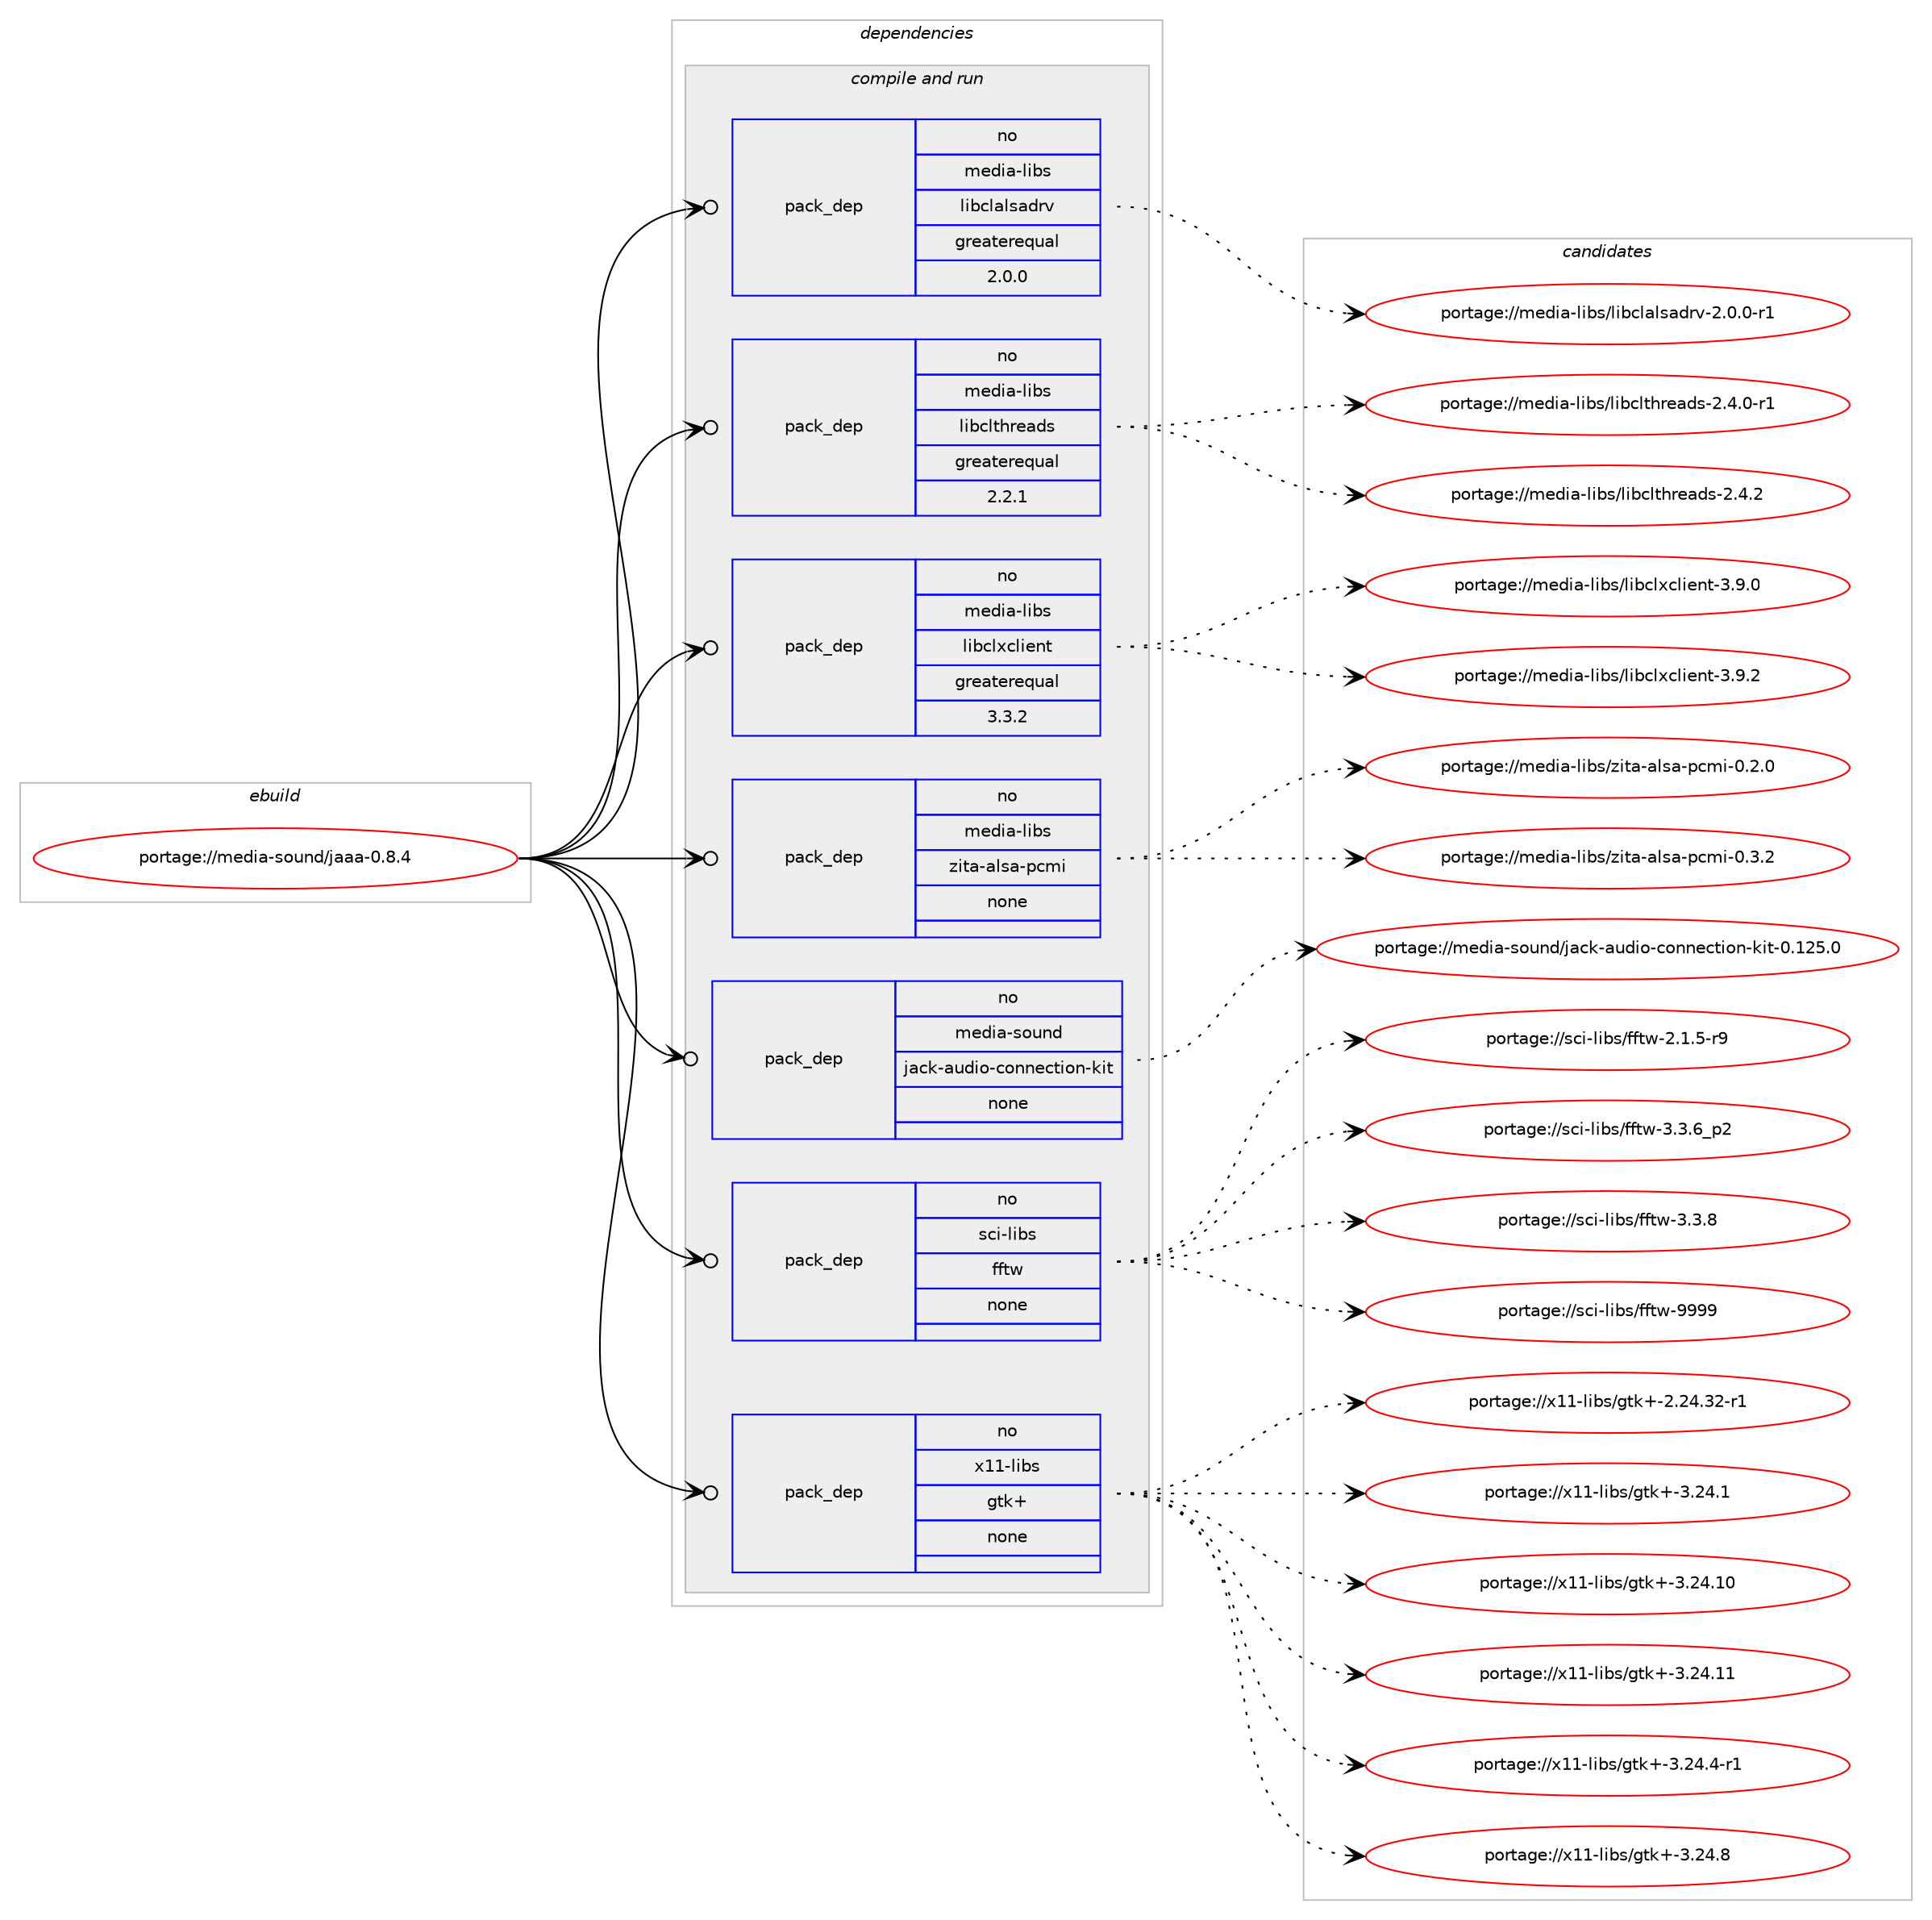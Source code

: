 digraph prolog {

# *************
# Graph options
# *************

newrank=true;
concentrate=true;
compound=true;
graph [rankdir=LR,fontname=Helvetica,fontsize=10,ranksep=1.5];#, ranksep=2.5, nodesep=0.2];
edge  [arrowhead=vee];
node  [fontname=Helvetica,fontsize=10];

# **********
# The ebuild
# **********

subgraph cluster_leftcol {
color=gray;
rank=same;
label=<<i>ebuild</i>>;
id [label="portage://media-sound/jaaa-0.8.4", color=red, width=4, href="../media-sound/jaaa-0.8.4.svg"];
}

# ****************
# The dependencies
# ****************

subgraph cluster_midcol {
color=gray;
label=<<i>dependencies</i>>;
subgraph cluster_compile {
fillcolor="#eeeeee";
style=filled;
label=<<i>compile</i>>;
}
subgraph cluster_compileandrun {
fillcolor="#eeeeee";
style=filled;
label=<<i>compile and run</i>>;
subgraph pack244255 {
dependency332242 [label=<<TABLE BORDER="0" CELLBORDER="1" CELLSPACING="0" CELLPADDING="4" WIDTH="220"><TR><TD ROWSPAN="6" CELLPADDING="30">pack_dep</TD></TR><TR><TD WIDTH="110">no</TD></TR><TR><TD>media-libs</TD></TR><TR><TD>libclalsadrv</TD></TR><TR><TD>greaterequal</TD></TR><TR><TD>2.0.0</TD></TR></TABLE>>, shape=none, color=blue];
}
id:e -> dependency332242:w [weight=20,style="solid",arrowhead="odotvee"];
subgraph pack244256 {
dependency332243 [label=<<TABLE BORDER="0" CELLBORDER="1" CELLSPACING="0" CELLPADDING="4" WIDTH="220"><TR><TD ROWSPAN="6" CELLPADDING="30">pack_dep</TD></TR><TR><TD WIDTH="110">no</TD></TR><TR><TD>media-libs</TD></TR><TR><TD>libclthreads</TD></TR><TR><TD>greaterequal</TD></TR><TR><TD>2.2.1</TD></TR></TABLE>>, shape=none, color=blue];
}
id:e -> dependency332243:w [weight=20,style="solid",arrowhead="odotvee"];
subgraph pack244257 {
dependency332244 [label=<<TABLE BORDER="0" CELLBORDER="1" CELLSPACING="0" CELLPADDING="4" WIDTH="220"><TR><TD ROWSPAN="6" CELLPADDING="30">pack_dep</TD></TR><TR><TD WIDTH="110">no</TD></TR><TR><TD>media-libs</TD></TR><TR><TD>libclxclient</TD></TR><TR><TD>greaterequal</TD></TR><TR><TD>3.3.2</TD></TR></TABLE>>, shape=none, color=blue];
}
id:e -> dependency332244:w [weight=20,style="solid",arrowhead="odotvee"];
subgraph pack244258 {
dependency332245 [label=<<TABLE BORDER="0" CELLBORDER="1" CELLSPACING="0" CELLPADDING="4" WIDTH="220"><TR><TD ROWSPAN="6" CELLPADDING="30">pack_dep</TD></TR><TR><TD WIDTH="110">no</TD></TR><TR><TD>media-libs</TD></TR><TR><TD>zita-alsa-pcmi</TD></TR><TR><TD>none</TD></TR><TR><TD></TD></TR></TABLE>>, shape=none, color=blue];
}
id:e -> dependency332245:w [weight=20,style="solid",arrowhead="odotvee"];
subgraph pack244259 {
dependency332246 [label=<<TABLE BORDER="0" CELLBORDER="1" CELLSPACING="0" CELLPADDING="4" WIDTH="220"><TR><TD ROWSPAN="6" CELLPADDING="30">pack_dep</TD></TR><TR><TD WIDTH="110">no</TD></TR><TR><TD>media-sound</TD></TR><TR><TD>jack-audio-connection-kit</TD></TR><TR><TD>none</TD></TR><TR><TD></TD></TR></TABLE>>, shape=none, color=blue];
}
id:e -> dependency332246:w [weight=20,style="solid",arrowhead="odotvee"];
subgraph pack244260 {
dependency332247 [label=<<TABLE BORDER="0" CELLBORDER="1" CELLSPACING="0" CELLPADDING="4" WIDTH="220"><TR><TD ROWSPAN="6" CELLPADDING="30">pack_dep</TD></TR><TR><TD WIDTH="110">no</TD></TR><TR><TD>sci-libs</TD></TR><TR><TD>fftw</TD></TR><TR><TD>none</TD></TR><TR><TD></TD></TR></TABLE>>, shape=none, color=blue];
}
id:e -> dependency332247:w [weight=20,style="solid",arrowhead="odotvee"];
subgraph pack244261 {
dependency332248 [label=<<TABLE BORDER="0" CELLBORDER="1" CELLSPACING="0" CELLPADDING="4" WIDTH="220"><TR><TD ROWSPAN="6" CELLPADDING="30">pack_dep</TD></TR><TR><TD WIDTH="110">no</TD></TR><TR><TD>x11-libs</TD></TR><TR><TD>gtk+</TD></TR><TR><TD>none</TD></TR><TR><TD></TD></TR></TABLE>>, shape=none, color=blue];
}
id:e -> dependency332248:w [weight=20,style="solid",arrowhead="odotvee"];
}
subgraph cluster_run {
fillcolor="#eeeeee";
style=filled;
label=<<i>run</i>>;
}
}

# **************
# The candidates
# **************

subgraph cluster_choices {
rank=same;
color=gray;
label=<<i>candidates</i>>;

subgraph choice244255 {
color=black;
nodesep=1;
choiceportage10910110010597451081059811547108105989910897108115971001141184550464846484511449 [label="portage://media-libs/libclalsadrv-2.0.0-r1", color=red, width=4,href="../media-libs/libclalsadrv-2.0.0-r1.svg"];
dependency332242:e -> choiceportage10910110010597451081059811547108105989910897108115971001141184550464846484511449:w [style=dotted,weight="100"];
}
subgraph choice244256 {
color=black;
nodesep=1;
choiceportage109101100105974510810598115471081059899108116104114101971001154550465246484511449 [label="portage://media-libs/libclthreads-2.4.0-r1", color=red, width=4,href="../media-libs/libclthreads-2.4.0-r1.svg"];
choiceportage10910110010597451081059811547108105989910811610411410197100115455046524650 [label="portage://media-libs/libclthreads-2.4.2", color=red, width=4,href="../media-libs/libclthreads-2.4.2.svg"];
dependency332243:e -> choiceportage109101100105974510810598115471081059899108116104114101971001154550465246484511449:w [style=dotted,weight="100"];
dependency332243:e -> choiceportage10910110010597451081059811547108105989910811610411410197100115455046524650:w [style=dotted,weight="100"];
}
subgraph choice244257 {
color=black;
nodesep=1;
choiceportage10910110010597451081059811547108105989910812099108105101110116455146574648 [label="portage://media-libs/libclxclient-3.9.0", color=red, width=4,href="../media-libs/libclxclient-3.9.0.svg"];
choiceportage10910110010597451081059811547108105989910812099108105101110116455146574650 [label="portage://media-libs/libclxclient-3.9.2", color=red, width=4,href="../media-libs/libclxclient-3.9.2.svg"];
dependency332244:e -> choiceportage10910110010597451081059811547108105989910812099108105101110116455146574648:w [style=dotted,weight="100"];
dependency332244:e -> choiceportage10910110010597451081059811547108105989910812099108105101110116455146574650:w [style=dotted,weight="100"];
}
subgraph choice244258 {
color=black;
nodesep=1;
choiceportage10910110010597451081059811547122105116974597108115974511299109105454846504648 [label="portage://media-libs/zita-alsa-pcmi-0.2.0", color=red, width=4,href="../media-libs/zita-alsa-pcmi-0.2.0.svg"];
choiceportage10910110010597451081059811547122105116974597108115974511299109105454846514650 [label="portage://media-libs/zita-alsa-pcmi-0.3.2", color=red, width=4,href="../media-libs/zita-alsa-pcmi-0.3.2.svg"];
dependency332245:e -> choiceportage10910110010597451081059811547122105116974597108115974511299109105454846504648:w [style=dotted,weight="100"];
dependency332245:e -> choiceportage10910110010597451081059811547122105116974597108115974511299109105454846514650:w [style=dotted,weight="100"];
}
subgraph choice244259 {
color=black;
nodesep=1;
choiceportage10910110010597451151111171101004710697991074597117100105111459911111011010199116105111110451071051164548464950534648 [label="portage://media-sound/jack-audio-connection-kit-0.125.0", color=red, width=4,href="../media-sound/jack-audio-connection-kit-0.125.0.svg"];
dependency332246:e -> choiceportage10910110010597451151111171101004710697991074597117100105111459911111011010199116105111110451071051164548464950534648:w [style=dotted,weight="100"];
}
subgraph choice244260 {
color=black;
nodesep=1;
choiceportage115991054510810598115471021021161194550464946534511457 [label="portage://sci-libs/fftw-2.1.5-r9", color=red, width=4,href="../sci-libs/fftw-2.1.5-r9.svg"];
choiceportage115991054510810598115471021021161194551465146549511250 [label="portage://sci-libs/fftw-3.3.6_p2", color=red, width=4,href="../sci-libs/fftw-3.3.6_p2.svg"];
choiceportage11599105451081059811547102102116119455146514656 [label="portage://sci-libs/fftw-3.3.8", color=red, width=4,href="../sci-libs/fftw-3.3.8.svg"];
choiceportage115991054510810598115471021021161194557575757 [label="portage://sci-libs/fftw-9999", color=red, width=4,href="../sci-libs/fftw-9999.svg"];
dependency332247:e -> choiceportage115991054510810598115471021021161194550464946534511457:w [style=dotted,weight="100"];
dependency332247:e -> choiceportage115991054510810598115471021021161194551465146549511250:w [style=dotted,weight="100"];
dependency332247:e -> choiceportage11599105451081059811547102102116119455146514656:w [style=dotted,weight="100"];
dependency332247:e -> choiceportage115991054510810598115471021021161194557575757:w [style=dotted,weight="100"];
}
subgraph choice244261 {
color=black;
nodesep=1;
choiceportage12049494510810598115471031161074345504650524651504511449 [label="portage://x11-libs/gtk+-2.24.32-r1", color=red, width=4,href="../x11-libs/gtk+-2.24.32-r1.svg"];
choiceportage12049494510810598115471031161074345514650524649 [label="portage://x11-libs/gtk+-3.24.1", color=red, width=4,href="../x11-libs/gtk+-3.24.1.svg"];
choiceportage1204949451081059811547103116107434551465052464948 [label="portage://x11-libs/gtk+-3.24.10", color=red, width=4,href="../x11-libs/gtk+-3.24.10.svg"];
choiceportage1204949451081059811547103116107434551465052464949 [label="portage://x11-libs/gtk+-3.24.11", color=red, width=4,href="../x11-libs/gtk+-3.24.11.svg"];
choiceportage120494945108105981154710311610743455146505246524511449 [label="portage://x11-libs/gtk+-3.24.4-r1", color=red, width=4,href="../x11-libs/gtk+-3.24.4-r1.svg"];
choiceportage12049494510810598115471031161074345514650524656 [label="portage://x11-libs/gtk+-3.24.8", color=red, width=4,href="../x11-libs/gtk+-3.24.8.svg"];
dependency332248:e -> choiceportage12049494510810598115471031161074345504650524651504511449:w [style=dotted,weight="100"];
dependency332248:e -> choiceportage12049494510810598115471031161074345514650524649:w [style=dotted,weight="100"];
dependency332248:e -> choiceportage1204949451081059811547103116107434551465052464948:w [style=dotted,weight="100"];
dependency332248:e -> choiceportage1204949451081059811547103116107434551465052464949:w [style=dotted,weight="100"];
dependency332248:e -> choiceportage120494945108105981154710311610743455146505246524511449:w [style=dotted,weight="100"];
dependency332248:e -> choiceportage12049494510810598115471031161074345514650524656:w [style=dotted,weight="100"];
}
}

}
